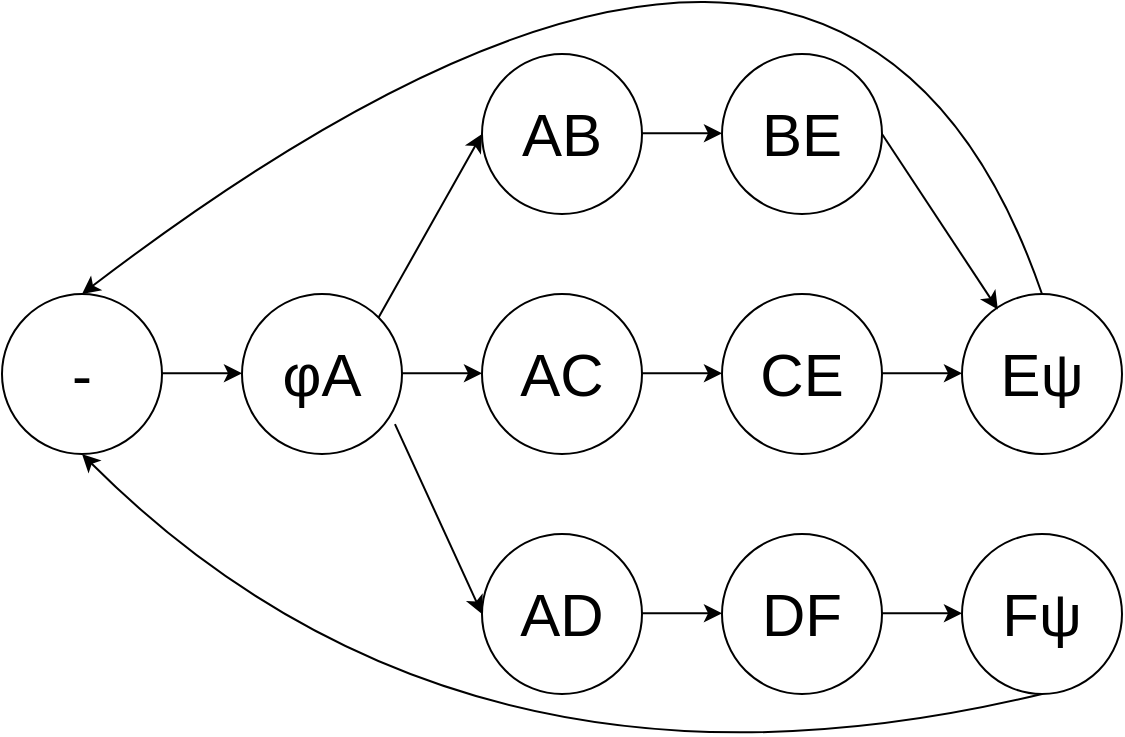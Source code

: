 <mxfile version="24.0.7" type="github">
  <diagram name="Seite-1" id="HZHZpF3LJssvfDxve-BS">
    <mxGraphModel dx="1434" dy="734" grid="1" gridSize="10" guides="1" tooltips="1" connect="1" arrows="1" fold="1" page="1" pageScale="1" pageWidth="827" pageHeight="1169" math="0" shadow="0">
      <root>
        <mxCell id="0" />
        <mxCell id="1" parent="0" />
        <mxCell id="UrRXsm-lcXoutLoRZM4d-1" value="-" style="ellipse;whiteSpace=wrap;html=1;aspect=fixed;fontSize=30;" vertex="1" parent="1">
          <mxGeometry x="80" y="240" width="80" height="80" as="geometry" />
        </mxCell>
        <mxCell id="UrRXsm-lcXoutLoRZM4d-2" value="&lt;font style=&quot;font-size: 30px;&quot;&gt;&lt;span style=&quot;left: 187.593px; top: 579.67px; font-family: sans-serif; transform: scaleX(1.019); font-size: 30px;&quot; role=&quot;presentation&quot; dir=&quot;ltr&quot;&gt;φA&lt;/span&gt;&lt;/font&gt;" style="ellipse;whiteSpace=wrap;html=1;aspect=fixed;fontSize=30;" vertex="1" parent="1">
          <mxGeometry x="200" y="240" width="80" height="80" as="geometry" />
        </mxCell>
        <mxCell id="UrRXsm-lcXoutLoRZM4d-3" value="AC" style="ellipse;whiteSpace=wrap;html=1;aspect=fixed;fontSize=30;" vertex="1" parent="1">
          <mxGeometry x="320" y="240" width="80" height="80" as="geometry" />
        </mxCell>
        <mxCell id="UrRXsm-lcXoutLoRZM4d-4" value="AB" style="ellipse;whiteSpace=wrap;html=1;aspect=fixed;fontSize=30;" vertex="1" parent="1">
          <mxGeometry x="320" y="120" width="80" height="80" as="geometry" />
        </mxCell>
        <mxCell id="UrRXsm-lcXoutLoRZM4d-5" value="AD" style="ellipse;whiteSpace=wrap;html=1;aspect=fixed;fontSize=30;" vertex="1" parent="1">
          <mxGeometry x="320" y="360" width="80" height="80" as="geometry" />
        </mxCell>
        <mxCell id="UrRXsm-lcXoutLoRZM4d-6" value="BE" style="ellipse;whiteSpace=wrap;html=1;aspect=fixed;fontSize=30;" vertex="1" parent="1">
          <mxGeometry x="440" y="120" width="80" height="80" as="geometry" />
        </mxCell>
        <mxCell id="UrRXsm-lcXoutLoRZM4d-7" value="CE" style="ellipse;whiteSpace=wrap;html=1;aspect=fixed;fontSize=30;" vertex="1" parent="1">
          <mxGeometry x="440" y="240" width="80" height="80" as="geometry" />
        </mxCell>
        <mxCell id="UrRXsm-lcXoutLoRZM4d-9" value="DF" style="ellipse;whiteSpace=wrap;html=1;aspect=fixed;fontSize=30;" vertex="1" parent="1">
          <mxGeometry x="440" y="360" width="80" height="80" as="geometry" />
        </mxCell>
        <mxCell id="UrRXsm-lcXoutLoRZM4d-10" value="E&lt;span style=&quot;left: 187.593px; top: 579.67px; font-size: 30px; font-family: sans-serif; transform: scaleX(1.019);&quot; role=&quot;presentation&quot; dir=&quot;ltr&quot;&gt;ψ&lt;/span&gt;" style="ellipse;whiteSpace=wrap;html=1;aspect=fixed;fontSize=30;" vertex="1" parent="1">
          <mxGeometry x="560" y="240" width="80" height="80" as="geometry" />
        </mxCell>
        <mxCell id="UrRXsm-lcXoutLoRZM4d-11" value="F&lt;span style=&quot;left: 187.593px; top: 579.67px; font-size: 30px; font-family: sans-serif; transform: scaleX(1.019);&quot; role=&quot;presentation&quot; dir=&quot;ltr&quot;&gt;ψ&lt;/span&gt;" style="ellipse;whiteSpace=wrap;html=1;aspect=fixed;fontSize=30;" vertex="1" parent="1">
          <mxGeometry x="560" y="360" width="80" height="80" as="geometry" />
        </mxCell>
        <mxCell id="UrRXsm-lcXoutLoRZM4d-12" value="" style="endArrow=classic;html=1;rounded=0;curved=1;exitX=1;exitY=0.5;exitDx=0;exitDy=0;" edge="1" parent="1">
          <mxGeometry width="50" height="50" relative="1" as="geometry">
            <mxPoint x="160" y="279.66" as="sourcePoint" />
            <mxPoint x="200" y="279.66" as="targetPoint" />
          </mxGeometry>
        </mxCell>
        <mxCell id="UrRXsm-lcXoutLoRZM4d-13" value="" style="endArrow=classic;html=1;rounded=0;curved=1;exitX=1;exitY=0.5;exitDx=0;exitDy=0;" edge="1" parent="1">
          <mxGeometry width="50" height="50" relative="1" as="geometry">
            <mxPoint x="280" y="279.66" as="sourcePoint" />
            <mxPoint x="320" y="279.66" as="targetPoint" />
          </mxGeometry>
        </mxCell>
        <mxCell id="UrRXsm-lcXoutLoRZM4d-14" value="" style="endArrow=classic;html=1;rounded=0;curved=1;exitX=1;exitY=0.5;exitDx=0;exitDy=0;" edge="1" parent="1">
          <mxGeometry width="50" height="50" relative="1" as="geometry">
            <mxPoint x="400" y="279.66" as="sourcePoint" />
            <mxPoint x="440" y="279.66" as="targetPoint" />
          </mxGeometry>
        </mxCell>
        <mxCell id="UrRXsm-lcXoutLoRZM4d-15" value="" style="endArrow=classic;html=1;rounded=0;curved=1;exitX=1;exitY=0.5;exitDx=0;exitDy=0;" edge="1" parent="1">
          <mxGeometry width="50" height="50" relative="1" as="geometry">
            <mxPoint x="520" y="279.66" as="sourcePoint" />
            <mxPoint x="560" y="279.66" as="targetPoint" />
          </mxGeometry>
        </mxCell>
        <mxCell id="UrRXsm-lcXoutLoRZM4d-16" value="" style="endArrow=classic;html=1;rounded=0;curved=1;exitX=1;exitY=0.5;exitDx=0;exitDy=0;" edge="1" parent="1">
          <mxGeometry width="50" height="50" relative="1" as="geometry">
            <mxPoint x="400" y="399.66" as="sourcePoint" />
            <mxPoint x="440" y="399.66" as="targetPoint" />
          </mxGeometry>
        </mxCell>
        <mxCell id="UrRXsm-lcXoutLoRZM4d-17" value="" style="endArrow=classic;html=1;rounded=0;curved=1;exitX=1;exitY=0.5;exitDx=0;exitDy=0;" edge="1" parent="1">
          <mxGeometry width="50" height="50" relative="1" as="geometry">
            <mxPoint x="520" y="399.66" as="sourcePoint" />
            <mxPoint x="560" y="399.66" as="targetPoint" />
          </mxGeometry>
        </mxCell>
        <mxCell id="UrRXsm-lcXoutLoRZM4d-18" value="" style="endArrow=classic;html=1;rounded=0;curved=1;exitX=1;exitY=0.5;exitDx=0;exitDy=0;" edge="1" parent="1">
          <mxGeometry width="50" height="50" relative="1" as="geometry">
            <mxPoint x="400" y="159.66" as="sourcePoint" />
            <mxPoint x="440" y="159.66" as="targetPoint" />
          </mxGeometry>
        </mxCell>
        <mxCell id="UrRXsm-lcXoutLoRZM4d-19" value="" style="endArrow=classic;html=1;rounded=0;curved=1;exitX=1;exitY=0;exitDx=0;exitDy=0;entryX=0;entryY=0.5;entryDx=0;entryDy=0;" edge="1" parent="1" source="UrRXsm-lcXoutLoRZM4d-2" target="UrRXsm-lcXoutLoRZM4d-4">
          <mxGeometry width="50" height="50" relative="1" as="geometry">
            <mxPoint x="270" y="250.0" as="sourcePoint" />
            <mxPoint x="310" y="250.0" as="targetPoint" />
          </mxGeometry>
        </mxCell>
        <mxCell id="UrRXsm-lcXoutLoRZM4d-20" value="" style="endArrow=classic;html=1;rounded=0;curved=1;exitX=0.956;exitY=0.813;exitDx=0;exitDy=0;exitPerimeter=0;entryX=0;entryY=0.5;entryDx=0;entryDy=0;" edge="1" parent="1" source="UrRXsm-lcXoutLoRZM4d-2" target="UrRXsm-lcXoutLoRZM4d-5">
          <mxGeometry width="50" height="50" relative="1" as="geometry">
            <mxPoint x="290" y="310" as="sourcePoint" />
            <mxPoint x="330" y="310" as="targetPoint" />
          </mxGeometry>
        </mxCell>
        <mxCell id="UrRXsm-lcXoutLoRZM4d-21" value="" style="endArrow=classic;html=1;rounded=0;curved=1;exitX=1;exitY=0.5;exitDx=0;exitDy=0;entryX=0.224;entryY=0.097;entryDx=0;entryDy=0;entryPerimeter=0;" edge="1" parent="1" source="UrRXsm-lcXoutLoRZM4d-6" target="UrRXsm-lcXoutLoRZM4d-10">
          <mxGeometry width="50" height="50" relative="1" as="geometry">
            <mxPoint x="560" y="180" as="sourcePoint" />
            <mxPoint x="600" y="180" as="targetPoint" />
          </mxGeometry>
        </mxCell>
        <mxCell id="UrRXsm-lcXoutLoRZM4d-22" value="" style="endArrow=classic;html=1;rounded=0;curved=1;exitX=0.5;exitY=0;exitDx=0;exitDy=0;entryX=0.5;entryY=0;entryDx=0;entryDy=0;" edge="1" parent="1" source="UrRXsm-lcXoutLoRZM4d-10" target="UrRXsm-lcXoutLoRZM4d-1">
          <mxGeometry width="50" height="50" relative="1" as="geometry">
            <mxPoint x="640" y="279.66" as="sourcePoint" />
            <mxPoint x="680" y="279.66" as="targetPoint" />
            <Array as="points">
              <mxPoint x="500" y="-50" />
            </Array>
          </mxGeometry>
        </mxCell>
        <mxCell id="UrRXsm-lcXoutLoRZM4d-23" value="" style="endArrow=classic;html=1;rounded=0;curved=1;exitX=0.5;exitY=1;exitDx=0;exitDy=0;entryX=0.5;entryY=1;entryDx=0;entryDy=0;" edge="1" parent="1" source="UrRXsm-lcXoutLoRZM4d-11" target="UrRXsm-lcXoutLoRZM4d-1">
          <mxGeometry width="50" height="50" relative="1" as="geometry">
            <mxPoint x="640" y="399.66" as="sourcePoint" />
            <mxPoint x="680" y="399.66" as="targetPoint" />
            <Array as="points">
              <mxPoint x="310" y="510" />
            </Array>
          </mxGeometry>
        </mxCell>
      </root>
    </mxGraphModel>
  </diagram>
</mxfile>
